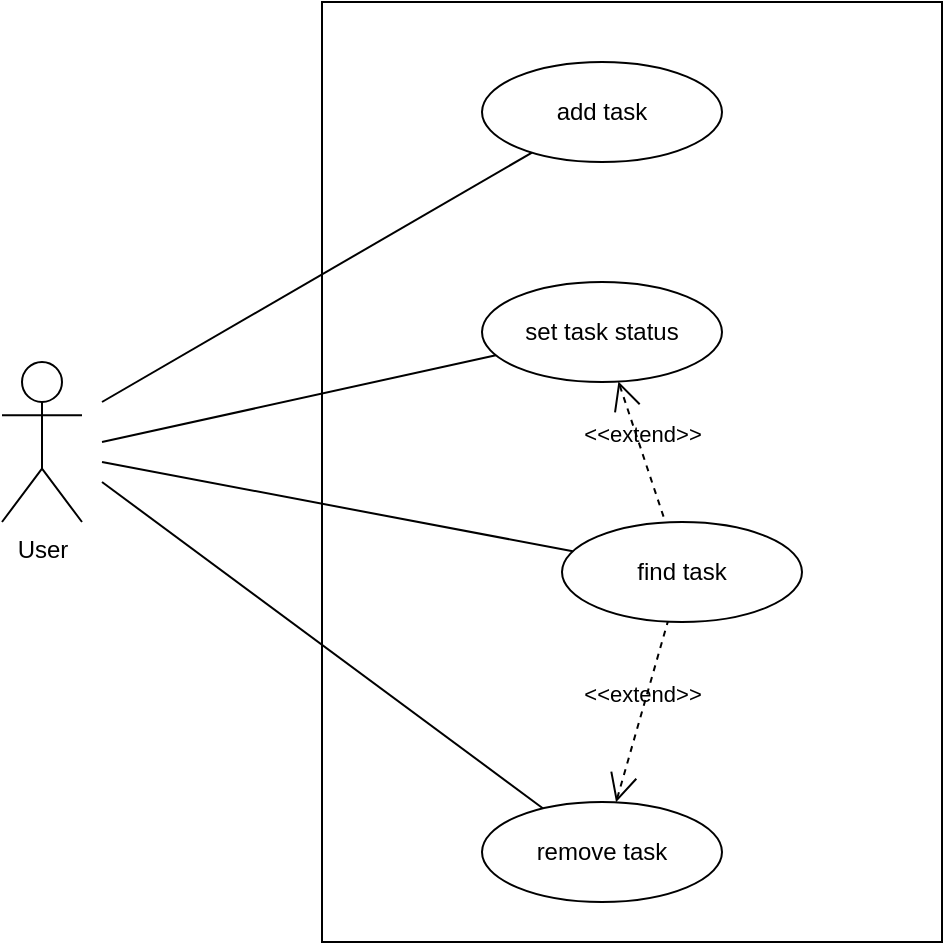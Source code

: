 <mxfile version="12.5.8" type="github"><diagram id="jQBnss5lQtiXKUDuyyAC" name="Page-1"><mxGraphModel dx="1410" dy="778" grid="1" gridSize="10" guides="1" tooltips="1" connect="1" arrows="1" fold="1" page="1" pageScale="1" pageWidth="827" pageHeight="1169" math="0" shadow="0"><root><mxCell id="0"/><mxCell id="1" parent="0"/><mxCell id="dbNkGXfZDiDE7y2Umqq_-2" value="" style="rounded=0;whiteSpace=wrap;html=1;" parent="1" vertex="1"><mxGeometry x="300" y="110" width="310" height="470" as="geometry"/></mxCell><mxCell id="dbNkGXfZDiDE7y2Umqq_-13" style="edgeStyle=none;rounded=0;orthogonalLoop=1;jettySize=auto;html=1;endArrow=none;endFill=0;strokeColor=#000000;" parent="1" target="dbNkGXfZDiDE7y2Umqq_-8" edge="1"><mxGeometry relative="1" as="geometry"><mxPoint x="190" y="310" as="sourcePoint"/></mxGeometry></mxCell><mxCell id="dbNkGXfZDiDE7y2Umqq_-14" style="edgeStyle=none;rounded=0;orthogonalLoop=1;jettySize=auto;html=1;endArrow=none;endFill=0;strokeColor=#000000;" parent="1" target="dbNkGXfZDiDE7y2Umqq_-7" edge="1"><mxGeometry relative="1" as="geometry"><mxPoint x="190" y="340" as="sourcePoint"/></mxGeometry></mxCell><mxCell id="dbNkGXfZDiDE7y2Umqq_-15" style="edgeStyle=none;rounded=0;orthogonalLoop=1;jettySize=auto;html=1;endArrow=none;endFill=0;strokeColor=#000000;" parent="1" target="dbNkGXfZDiDE7y2Umqq_-5" edge="1"><mxGeometry relative="1" as="geometry"><mxPoint x="190" y="330" as="sourcePoint"/></mxGeometry></mxCell><mxCell id="dbNkGXfZDiDE7y2Umqq_-17" style="edgeStyle=none;rounded=0;orthogonalLoop=1;jettySize=auto;html=1;endArrow=none;endFill=0;strokeColor=#000000;" parent="1" target="dbNkGXfZDiDE7y2Umqq_-16" edge="1"><mxGeometry relative="1" as="geometry"><mxPoint x="190" y="350" as="sourcePoint"/></mxGeometry></mxCell><mxCell id="dbNkGXfZDiDE7y2Umqq_-3" value="&lt;div&gt;User&lt;/div&gt;&lt;div&gt;&lt;br&gt;&lt;/div&gt;" style="shape=umlActor;verticalLabelPosition=bottom;labelBackgroundColor=#ffffff;verticalAlign=top;html=1;" parent="1" vertex="1"><mxGeometry x="140" y="290" width="40" height="80" as="geometry"/></mxCell><mxCell id="dbNkGXfZDiDE7y2Umqq_-5" value="set task status" style="ellipse;whiteSpace=wrap;html=1;" parent="1" vertex="1"><mxGeometry x="380" y="250" width="120" height="50" as="geometry"/></mxCell><mxCell id="dbNkGXfZDiDE7y2Umqq_-7" value="find task" style="ellipse;whiteSpace=wrap;html=1;" parent="1" vertex="1"><mxGeometry x="420" y="370" width="120" height="50" as="geometry"/></mxCell><mxCell id="dbNkGXfZDiDE7y2Umqq_-8" value="&lt;div&gt;add task&lt;/div&gt;" style="ellipse;whiteSpace=wrap;html=1;" parent="1" vertex="1"><mxGeometry x="380" y="140" width="120" height="50" as="geometry"/></mxCell><mxCell id="dbNkGXfZDiDE7y2Umqq_-16" value="remove task" style="ellipse;whiteSpace=wrap;html=1;" parent="1" vertex="1"><mxGeometry x="380" y="510" width="120" height="50" as="geometry"/></mxCell><mxCell id="dbNkGXfZDiDE7y2Umqq_-20" value="&amp;lt;&amp;lt;extend&amp;gt;&amp;gt;" style="edgeStyle=none;html=1;startArrow=open;endArrow=none;startSize=12;verticalAlign=bottom;dashed=1;labelBackgroundColor=none;strokeColor=#000000;" parent="1" source="dbNkGXfZDiDE7y2Umqq_-5" target="dbNkGXfZDiDE7y2Umqq_-7" edge="1"><mxGeometry width="160" relative="1" as="geometry"><mxPoint x="40" y="180" as="sourcePoint"/><mxPoint x="200" y="180" as="targetPoint"/></mxGeometry></mxCell><mxCell id="dbNkGXfZDiDE7y2Umqq_-21" value="&amp;lt;&amp;lt;extend&amp;gt;&amp;gt;" style="edgeStyle=none;html=1;startArrow=open;endArrow=none;startSize=12;verticalAlign=bottom;dashed=1;labelBackgroundColor=none;strokeColor=#000000;" parent="1" source="dbNkGXfZDiDE7y2Umqq_-16" target="dbNkGXfZDiDE7y2Umqq_-7" edge="1"><mxGeometry width="160" relative="1" as="geometry"><mxPoint x="477.109" y="309.971" as="sourcePoint"/><mxPoint x="468.121" y="380.034" as="targetPoint"/></mxGeometry></mxCell></root></mxGraphModel></diagram></mxfile>